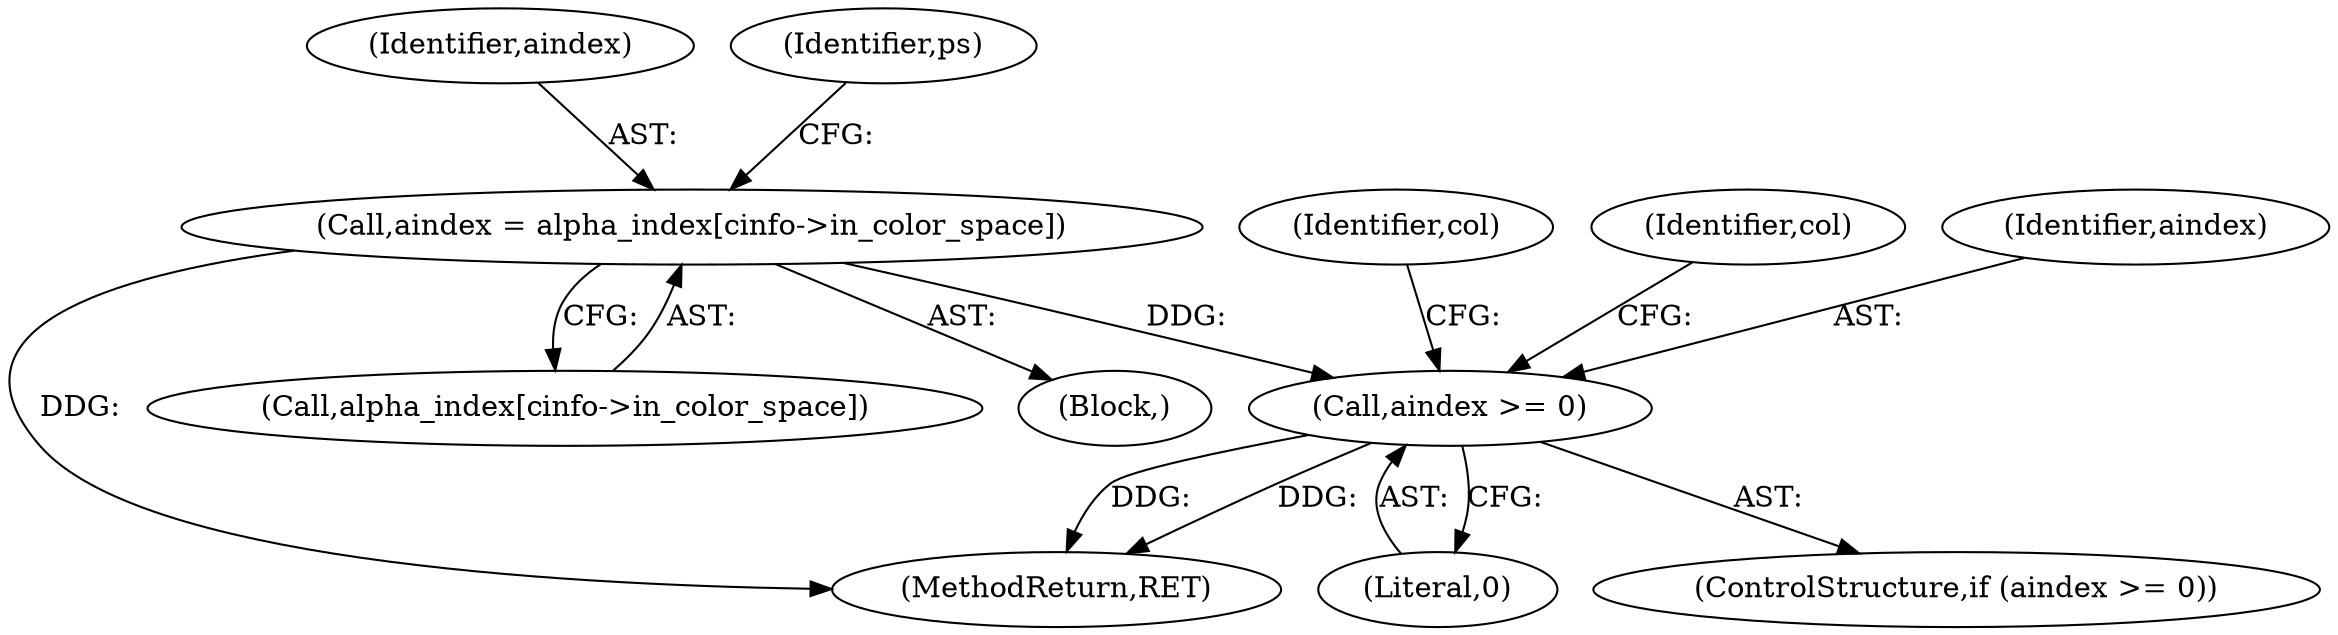 digraph "0_libjpeg-turbo_9c78a04df4e44ef6487eee99c4258397f4fdca55@API" {
"1000323" [label="(Call,aindex = alpha_index[cinfo->in_color_space])"];
"1000339" [label="(Call,aindex >= 0)"];
"1000341" [label="(Literal,0)"];
"1000462" [label="(MethodReturn,RET)"];
"1000345" [label="(Identifier,col)"];
"1000297" [label="(Block,)"];
"1000338" [label="(ControlStructure,if (aindex >= 0))"];
"1000407" [label="(Identifier,col)"];
"1000340" [label="(Identifier,aindex)"];
"1000324" [label="(Identifier,aindex)"];
"1000323" [label="(Call,aindex = alpha_index[cinfo->in_color_space])"];
"1000332" [label="(Identifier,ps)"];
"1000339" [label="(Call,aindex >= 0)"];
"1000325" [label="(Call,alpha_index[cinfo->in_color_space])"];
"1000323" -> "1000297"  [label="AST: "];
"1000323" -> "1000325"  [label="CFG: "];
"1000324" -> "1000323"  [label="AST: "];
"1000325" -> "1000323"  [label="AST: "];
"1000332" -> "1000323"  [label="CFG: "];
"1000323" -> "1000462"  [label="DDG: "];
"1000323" -> "1000339"  [label="DDG: "];
"1000339" -> "1000338"  [label="AST: "];
"1000339" -> "1000341"  [label="CFG: "];
"1000340" -> "1000339"  [label="AST: "];
"1000341" -> "1000339"  [label="AST: "];
"1000345" -> "1000339"  [label="CFG: "];
"1000407" -> "1000339"  [label="CFG: "];
"1000339" -> "1000462"  [label="DDG: "];
"1000339" -> "1000462"  [label="DDG: "];
}
